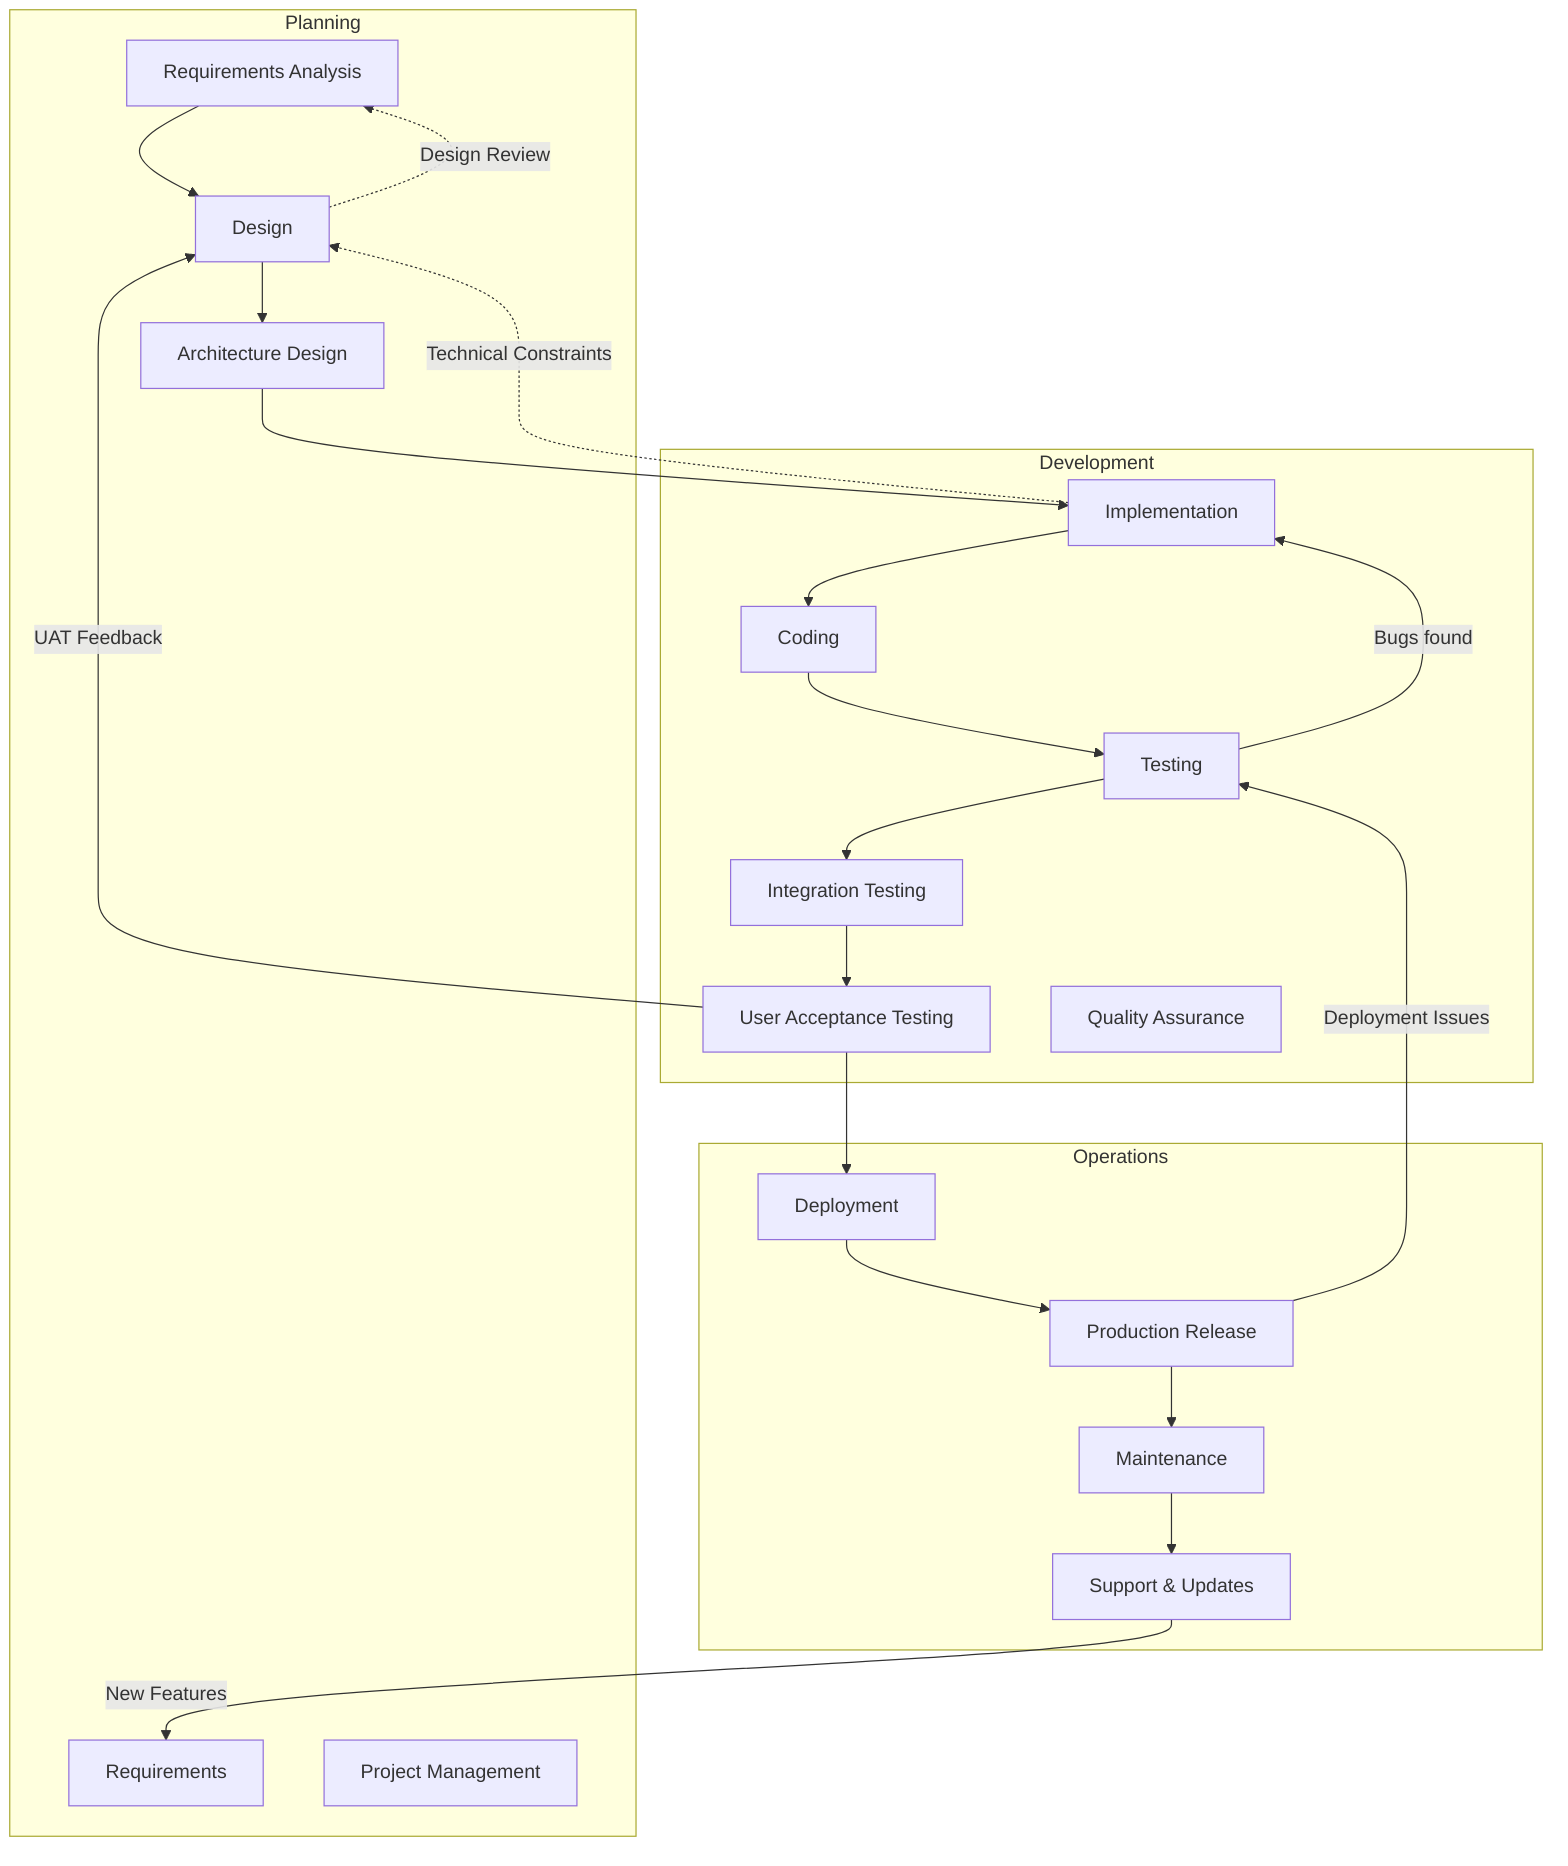 flowchart TD
    A1[Requirements Analysis]
    A[Requirements]
    B1[Architecture Design]
    B[Design]
    C1[Coding]
    C[Implementation]
    D1[Integration Testing]
    D2[User Acceptance Testing]
    D[Testing]
    E1[Production Release]
    E[Deployment]
    F1[Support & Updates]
    F[Maintenance]
    PM[Project Management]
    QA[Quality Assurance]
    A1 --> B
    B --> B1
    B -.->|Design Review| A1
    B1 --> C
    C --> C1
    C -.->|Technical Constraints| B
    C1 --> D
    D --> D1
    D -->|Bugs found| C
    D1 --> D2
    D2 --> E
    D2 -->|UAT Feedback| B
    E --> E1
    E1 --> F
    E1 -->|Deployment Issues| D
    F --> F1
    F1 -->|New Features| A
    subgraph Development
        C
        C1
        D
        D1
        D2
        QA
    end
    subgraph Operations
        E
        E1
        F
        F1
    end
    subgraph Planning
        A
        A1
        B
        B1
        PM
    end